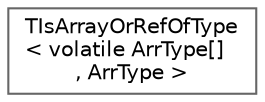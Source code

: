 digraph "Graphical Class Hierarchy"
{
 // INTERACTIVE_SVG=YES
 // LATEX_PDF_SIZE
  bgcolor="transparent";
  edge [fontname=Helvetica,fontsize=10,labelfontname=Helvetica,labelfontsize=10];
  node [fontname=Helvetica,fontsize=10,shape=box,height=0.2,width=0.4];
  rankdir="LR";
  Node0 [id="Node000000",label="TIsArrayOrRefOfType\l\< volatile ArrType[]\l, ArrType \>",height=0.2,width=0.4,color="grey40", fillcolor="white", style="filled",URL="$d8/d22/structTIsArrayOrRefOfType_3_01volatile_01ArrType_0f_0e_00_01ArrType_01_4.html",tooltip=" "];
}
